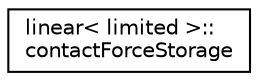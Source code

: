 digraph "Graphical Class Hierarchy"
{
 // LATEX_PDF_SIZE
  edge [fontname="Helvetica",fontsize="10",labelfontname="Helvetica",labelfontsize="10"];
  node [fontname="Helvetica",fontsize="10",shape=record];
  rankdir="LR";
  Node0 [label="linear\< limited \>::\lcontactForceStorage",height=0.2,width=0.4,color="black", fillcolor="white", style="filled",URL="$structpFlow_1_1cfModels_1_1linear_1_1contactForceStorage.html",tooltip=" "];
}
